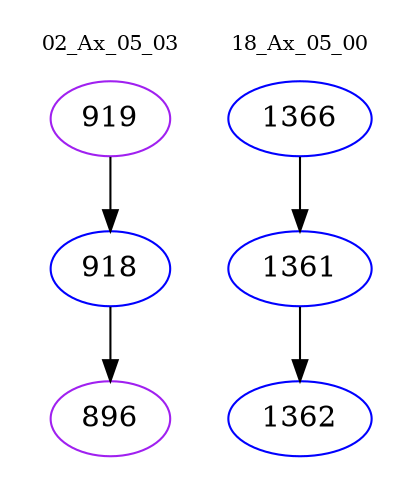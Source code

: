 digraph{
subgraph cluster_0 {
color = white
label = "02_Ax_05_03";
fontsize=10;
T0_919 [label="919", color="purple"]
T0_919 -> T0_918 [color="black"]
T0_918 [label="918", color="blue"]
T0_918 -> T0_896 [color="black"]
T0_896 [label="896", color="purple"]
}
subgraph cluster_1 {
color = white
label = "18_Ax_05_00";
fontsize=10;
T1_1366 [label="1366", color="blue"]
T1_1366 -> T1_1361 [color="black"]
T1_1361 [label="1361", color="blue"]
T1_1361 -> T1_1362 [color="black"]
T1_1362 [label="1362", color="blue"]
}
}
